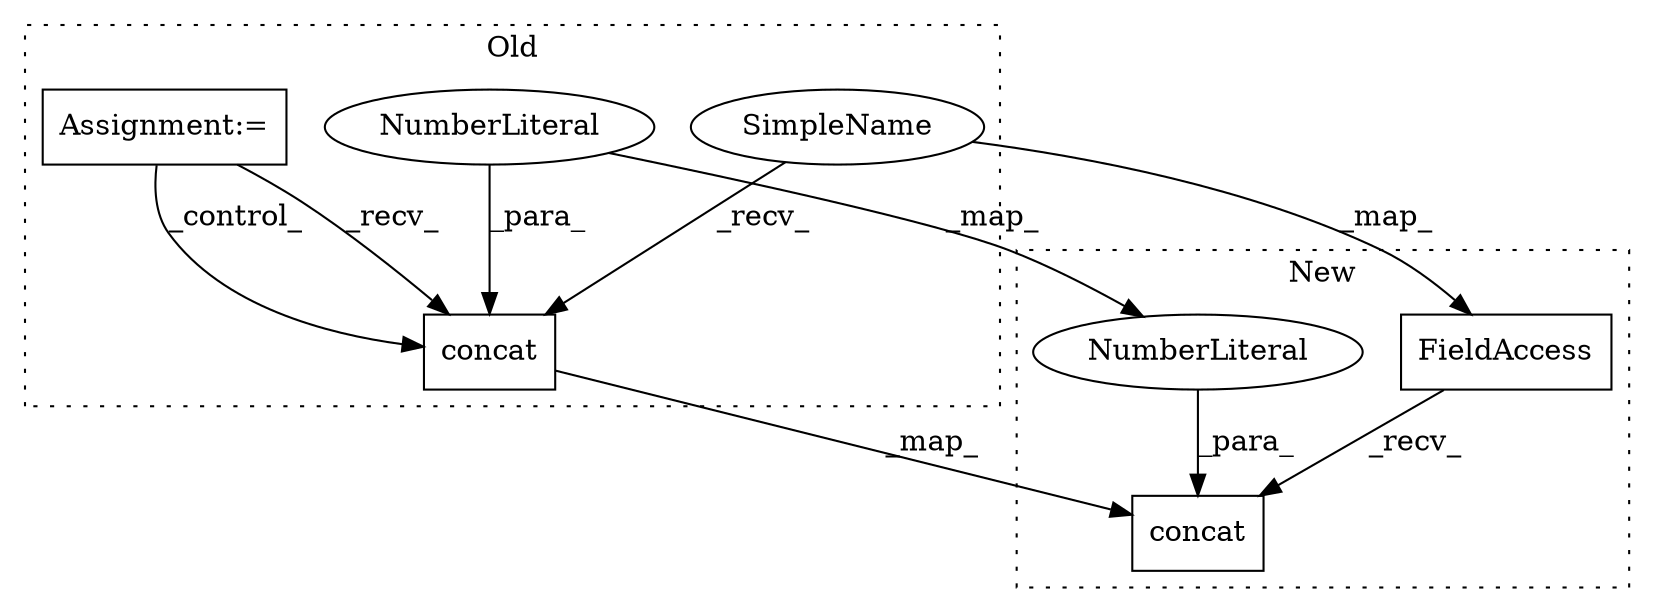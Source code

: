 digraph G {
subgraph cluster0 {
1 [label="concat" a="32" s="3422,3438" l="7,1" shape="box"];
3 [label="NumberLiteral" a="34" s="3437" l="1" shape="ellipse"];
6 [label="SimpleName" a="42" s="3419" l="2" shape="ellipse"];
7 [label="Assignment:=" a="7" s="773" l="2" shape="box"];
label = "Old";
style="dotted";
}
subgraph cluster1 {
2 [label="concat" a="32" s="4241,4257" l="7,1" shape="box"];
4 [label="NumberLiteral" a="34" s="4248" l="1" shape="ellipse"];
5 [label="FieldAccess" a="22" s="4230" l="10" shape="box"];
label = "New";
style="dotted";
}
1 -> 2 [label="_map_"];
3 -> 4 [label="_map_"];
3 -> 1 [label="_para_"];
4 -> 2 [label="_para_"];
5 -> 2 [label="_recv_"];
6 -> 5 [label="_map_"];
6 -> 1 [label="_recv_"];
7 -> 1 [label="_control_"];
7 -> 1 [label="_recv_"];
}